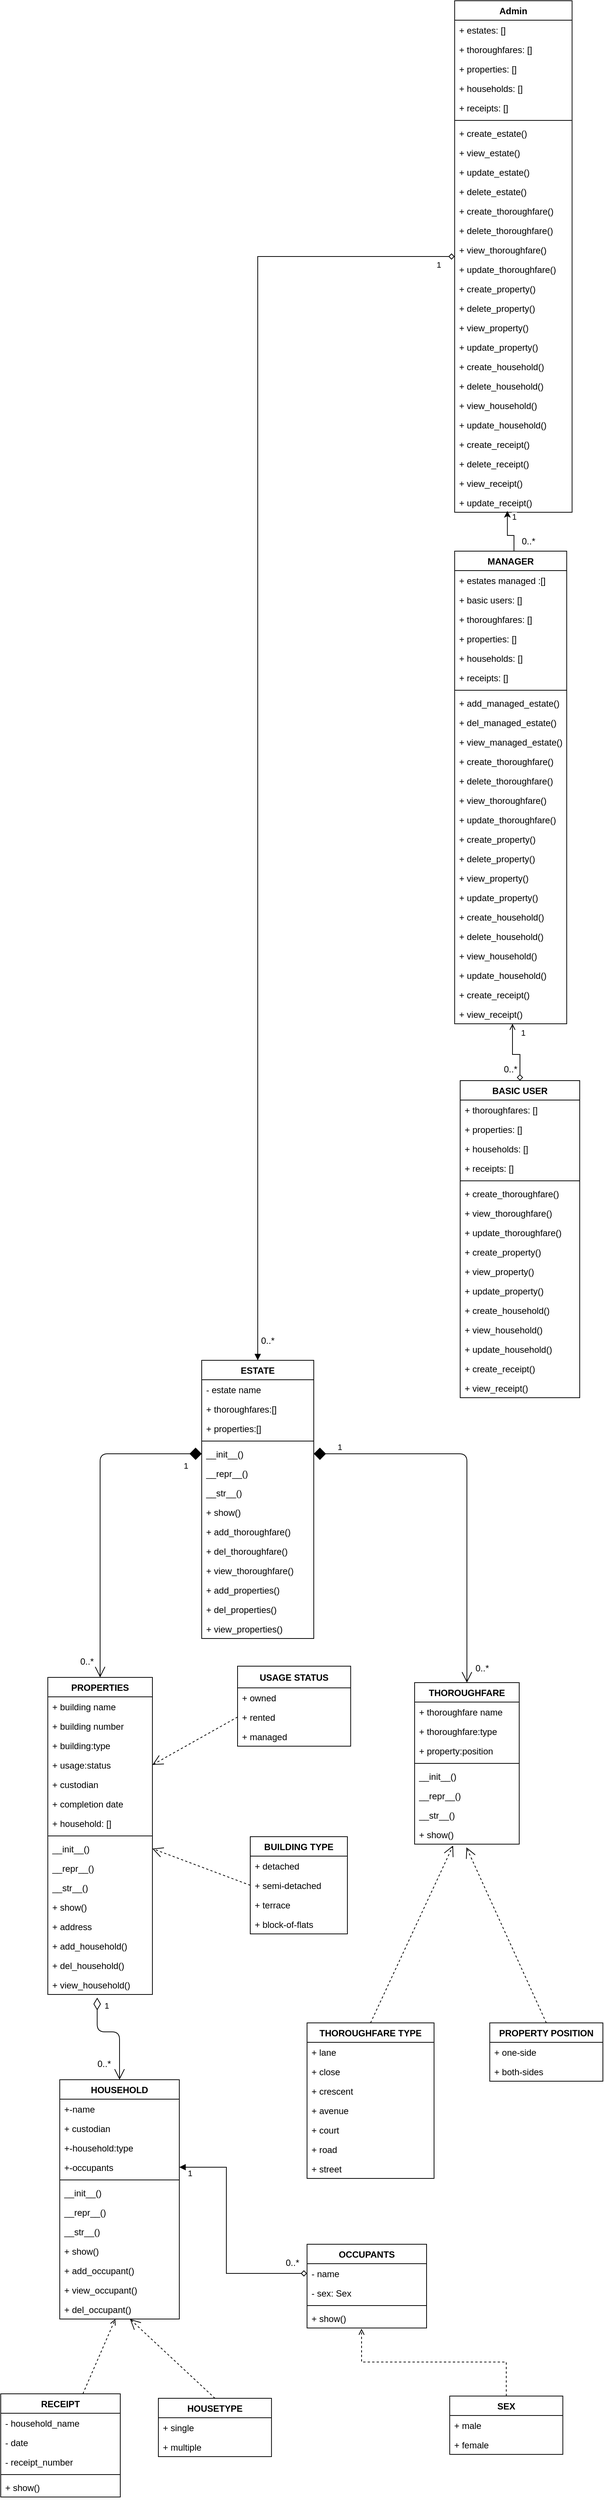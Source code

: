 <mxfile version="13.9.9" type="device"><diagram id="C5RBs43oDa-KdzZeNtuy" name="Page-1"><mxGraphModel dx="1913" dy="2964" grid="0" gridSize="10" guides="1" tooltips="1" connect="1" arrows="1" fold="1" page="1" pageScale="1" pageWidth="827" pageHeight="1169" math="0" shadow="0"><root><mxCell id="WIyWlLk6GJQsqaUBKTNV-0"/><mxCell id="WIyWlLk6GJQsqaUBKTNV-1" parent="WIyWlLk6GJQsqaUBKTNV-0"/><mxCell id="zTicj6tvXEVM8KOG2B2v-13" value="0..*" style="text;html=1;strokeColor=none;fillColor=none;align=center;verticalAlign=middle;whiteSpace=wrap;rounded=0;" parent="WIyWlLk6GJQsqaUBKTNV-1" vertex="1"><mxGeometry x="-148.81" y="-860" width="22.81" height="20" as="geometry"/></mxCell><mxCell id="rGZZoE_5Gjs6zgdXV4Fc-11" value="1" style="endArrow=open;html=1;endSize=12;startArrow=diamond;startSize=14;startFill=1;edgeStyle=orthogonalEdgeStyle;align=left;verticalAlign=bottom;exitX=1;exitY=0.5;exitDx=0;exitDy=0;entryX=0.5;entryY=0;entryDx=0;entryDy=0;" parent="WIyWlLk6GJQsqaUBKTNV-1" source="RSbhpodzcr6GZjA7peZw-92" target="RSbhpodzcr6GZjA7peZw-31" edge="1"><mxGeometry x="-0.883" relative="1" as="geometry"><mxPoint x="305.278" y="363.415" as="sourcePoint"/><mxPoint x="308.43" y="551" as="targetPoint"/><Array as="points"><mxPoint x="-196" y="-336"/></Array><mxPoint as="offset"/></mxGeometry></mxCell><mxCell id="rGZZoE_5Gjs6zgdXV4Fc-24" value="1" style="endArrow=open;html=1;endSize=12;startArrow=diamond;startSize=14;startFill=1;edgeStyle=orthogonalEdgeStyle;align=left;verticalAlign=bottom;exitX=0;exitY=0.5;exitDx=0;exitDy=0;entryX=0.5;entryY=0;entryDx=0;entryDy=0;" parent="WIyWlLk6GJQsqaUBKTNV-1" source="RSbhpodzcr6GZjA7peZw-92" target="RSbhpodzcr6GZjA7peZw-44" edge="1"><mxGeometry x="-0.879" y="25" relative="1" as="geometry"><mxPoint x="239.572" y="310.481" as="sourcePoint"/><mxPoint x="93" y="470" as="targetPoint"/><Array as="points"><mxPoint x="-687" y="-336"/></Array><mxPoint as="offset"/></mxGeometry></mxCell><mxCell id="rGZZoE_5Gjs6zgdXV4Fc-26" value="0..*" style="text;html=1;strokeColor=none;fillColor=none;align=center;verticalAlign=middle;whiteSpace=wrap;rounded=0;" parent="WIyWlLk6GJQsqaUBKTNV-1" vertex="1"><mxGeometry x="-692" y="470" width="21" height="20" as="geometry"/></mxCell><mxCell id="rGZZoE_5Gjs6zgdXV4Fc-27" value="" style="endArrow=open;dashed=1;endFill=0;endSize=12;html=1;exitX=0.5;exitY=0;exitDx=0;exitDy=0;entryX=0.368;entryY=1.07;entryDx=0;entryDy=0;entryPerimeter=0;" parent="WIyWlLk6GJQsqaUBKTNV-1" source="RSbhpodzcr6GZjA7peZw-67" target="RSbhpodzcr6GZjA7peZw-43" edge="1"><mxGeometry width="160" relative="1" as="geometry"><mxPoint x="207" y="647.5" as="sourcePoint"/><mxPoint x="-224.98" y="303.822" as="targetPoint"/></mxGeometry></mxCell><mxCell id="RSbhpodzcr6GZjA7peZw-5" value="" style="endArrow=open;dashed=1;endFill=0;endSize=12;html=1;exitX=0.5;exitY=0;exitDx=0;exitDy=0;entryX=0.495;entryY=1.161;entryDx=0;entryDy=0;entryPerimeter=0;" parent="WIyWlLk6GJQsqaUBKTNV-1" source="RSbhpodzcr6GZjA7peZw-63" target="RSbhpodzcr6GZjA7peZw-43" edge="1"><mxGeometry width="160" relative="1" as="geometry"><mxPoint x="209.064" y="820.98" as="sourcePoint"/><mxPoint x="-182.7" y="303.822" as="targetPoint"/><Array as="points"/></mxGeometry></mxCell><mxCell id="RSbhpodzcr6GZjA7peZw-18" value="BUILDING TYPE" style="swimlane;fontStyle=1;childLayout=stackLayout;horizontal=1;startSize=26;fillColor=none;horizontalStack=0;resizeParent=1;resizeParentMax=0;resizeLast=0;collapsible=1;marginBottom=0;" parent="WIyWlLk6GJQsqaUBKTNV-1" vertex="1"><mxGeometry x="-486.0" y="176" width="130" height="130" as="geometry"><mxRectangle x="-150" y="748" width="90" height="26" as="alternateBounds"/></mxGeometry></mxCell><mxCell id="RSbhpodzcr6GZjA7peZw-19" value="+ detached" style="text;strokeColor=none;fillColor=none;align=left;verticalAlign=top;spacingLeft=4;spacingRight=4;overflow=hidden;rotatable=0;points=[[0,0.5],[1,0.5]];portConstraint=eastwest;" parent="RSbhpodzcr6GZjA7peZw-18" vertex="1"><mxGeometry y="26" width="130" height="26" as="geometry"/></mxCell><mxCell id="RSbhpodzcr6GZjA7peZw-20" value="+ semi-detached" style="text;strokeColor=none;fillColor=none;align=left;verticalAlign=top;spacingLeft=4;spacingRight=4;overflow=hidden;rotatable=0;points=[[0,0.5],[1,0.5]];portConstraint=eastwest;" parent="RSbhpodzcr6GZjA7peZw-18" vertex="1"><mxGeometry y="52" width="130" height="26" as="geometry"/></mxCell><mxCell id="RSbhpodzcr6GZjA7peZw-21" value="+ terrace" style="text;strokeColor=none;fillColor=none;align=left;verticalAlign=top;spacingLeft=4;spacingRight=4;overflow=hidden;rotatable=0;points=[[0,0.5],[1,0.5]];portConstraint=eastwest;" parent="RSbhpodzcr6GZjA7peZw-18" vertex="1"><mxGeometry y="78" width="130" height="26" as="geometry"/></mxCell><mxCell id="RSbhpodzcr6GZjA7peZw-22" value="+ block-of-flats" style="text;strokeColor=none;fillColor=none;align=left;verticalAlign=top;spacingLeft=4;spacingRight=4;overflow=hidden;rotatable=0;points=[[0,0.5],[1,0.5]];portConstraint=eastwest;" parent="RSbhpodzcr6GZjA7peZw-18" vertex="1"><mxGeometry y="104" width="130" height="26" as="geometry"/></mxCell><mxCell id="RSbhpodzcr6GZjA7peZw-23" value="" style="endArrow=open;dashed=1;endFill=0;endSize=12;html=1;entryX=1;entryY=0.5;entryDx=0;entryDy=0;exitX=0;exitY=0.5;exitDx=0;exitDy=0;" parent="WIyWlLk6GJQsqaUBKTNV-1" source="RSbhpodzcr6GZjA7peZw-20" target="RSbhpodzcr6GZjA7peZw-87" edge="1"><mxGeometry width="160" relative="1" as="geometry"><mxPoint x="120.004" y="805.48" as="sourcePoint"/><mxPoint x="102.36" y="690" as="targetPoint"/><Array as="points"/></mxGeometry></mxCell><mxCell id="RSbhpodzcr6GZjA7peZw-24" value="USAGE STATUS" style="swimlane;fontStyle=1;childLayout=stackLayout;horizontal=1;startSize=29;fillColor=none;horizontalStack=0;resizeParent=1;resizeParentMax=0;resizeLast=0;collapsible=1;marginBottom=0;" parent="WIyWlLk6GJQsqaUBKTNV-1" vertex="1"><mxGeometry x="-503" y="-52" width="151.4" height="107" as="geometry"><mxRectangle x="26" y="740" width="90" height="26" as="alternateBounds"/></mxGeometry></mxCell><mxCell id="RSbhpodzcr6GZjA7peZw-25" value="+ owned" style="text;strokeColor=none;fillColor=none;align=left;verticalAlign=top;spacingLeft=4;spacingRight=4;overflow=hidden;rotatable=0;points=[[0,0.5],[1,0.5]];portConstraint=eastwest;" parent="RSbhpodzcr6GZjA7peZw-24" vertex="1"><mxGeometry y="29" width="151.4" height="26" as="geometry"/></mxCell><mxCell id="RSbhpodzcr6GZjA7peZw-26" value="+ rented" style="text;strokeColor=none;fillColor=none;align=left;verticalAlign=top;spacingLeft=4;spacingRight=4;overflow=hidden;rotatable=0;points=[[0,0.5],[1,0.5]];portConstraint=eastwest;" parent="RSbhpodzcr6GZjA7peZw-24" vertex="1"><mxGeometry y="55" width="151.4" height="26" as="geometry"/></mxCell><mxCell id="RSbhpodzcr6GZjA7peZw-27" value="+ managed" style="text;strokeColor=none;fillColor=none;align=left;verticalAlign=top;spacingLeft=4;spacingRight=4;overflow=hidden;rotatable=0;points=[[0,0.5],[1,0.5]];portConstraint=eastwest;" parent="RSbhpodzcr6GZjA7peZw-24" vertex="1"><mxGeometry y="81" width="151.4" height="26" as="geometry"/></mxCell><mxCell id="RSbhpodzcr6GZjA7peZw-30" value="" style="endArrow=open;dashed=1;endFill=0;endSize=12;html=1;entryX=1;entryY=0.5;entryDx=0;entryDy=0;exitX=0;exitY=0.5;exitDx=0;exitDy=0;" parent="WIyWlLk6GJQsqaUBKTNV-1" source="RSbhpodzcr6GZjA7peZw-26" target="RSbhpodzcr6GZjA7peZw-47" edge="1"><mxGeometry width="160" relative="1" as="geometry"><mxPoint x="99" y="870" as="sourcePoint"/><mxPoint x="137.36" y="690" as="targetPoint"/><Array as="points"/></mxGeometry></mxCell><mxCell id="RSbhpodzcr6GZjA7peZw-31" value="THOROUGHFARE" style="swimlane;fontStyle=1;align=center;verticalAlign=top;childLayout=stackLayout;horizontal=1;startSize=26;horizontalStack=0;resizeParent=1;resizeParentMax=0;resizeLast=0;collapsible=1;marginBottom=0;" parent="WIyWlLk6GJQsqaUBKTNV-1" vertex="1"><mxGeometry x="-266" y="-30" width="140" height="216" as="geometry"><mxRectangle x="242.81" y="430" width="130" height="26" as="alternateBounds"/></mxGeometry></mxCell><mxCell id="RSbhpodzcr6GZjA7peZw-32" value="+ thoroughfare name" style="text;strokeColor=none;fillColor=none;align=left;verticalAlign=top;spacingLeft=4;spacingRight=4;overflow=hidden;rotatable=0;points=[[0,0.5],[1,0.5]];portConstraint=eastwest;" parent="RSbhpodzcr6GZjA7peZw-31" vertex="1"><mxGeometry y="26" width="140" height="26" as="geometry"/></mxCell><mxCell id="RSbhpodzcr6GZjA7peZw-34" value="+ thoroughfare:type" style="text;strokeColor=none;fillColor=none;align=left;verticalAlign=top;spacingLeft=4;spacingRight=4;overflow=hidden;rotatable=0;points=[[0,0.5],[1,0.5]];portConstraint=eastwest;" parent="RSbhpodzcr6GZjA7peZw-31" vertex="1"><mxGeometry y="52" width="140" height="26" as="geometry"/></mxCell><mxCell id="RSbhpodzcr6GZjA7peZw-38" value="+ property:position" style="text;strokeColor=none;fillColor=none;align=left;verticalAlign=top;spacingLeft=4;spacingRight=4;overflow=hidden;rotatable=0;points=[[0,0.5],[1,0.5]];portConstraint=eastwest;" parent="RSbhpodzcr6GZjA7peZw-31" vertex="1"><mxGeometry y="78" width="140" height="26" as="geometry"/></mxCell><mxCell id="RSbhpodzcr6GZjA7peZw-33" value="" style="line;strokeWidth=1;fillColor=none;align=left;verticalAlign=middle;spacingTop=-1;spacingLeft=3;spacingRight=3;rotatable=0;labelPosition=right;points=[];portConstraint=eastwest;" parent="RSbhpodzcr6GZjA7peZw-31" vertex="1"><mxGeometry y="104" width="140" height="8" as="geometry"/></mxCell><mxCell id="RSbhpodzcr6GZjA7peZw-39" value="__init__()" style="text;strokeColor=none;fillColor=none;align=left;verticalAlign=top;spacingLeft=4;spacingRight=4;overflow=hidden;rotatable=0;points=[[0,0.5],[1,0.5]];portConstraint=eastwest;" parent="RSbhpodzcr6GZjA7peZw-31" vertex="1"><mxGeometry y="112" width="140" height="26" as="geometry"/></mxCell><mxCell id="RSbhpodzcr6GZjA7peZw-40" value="__repr__()" style="text;strokeColor=none;fillColor=none;align=left;verticalAlign=top;spacingLeft=4;spacingRight=4;overflow=hidden;rotatable=0;points=[[0,0.5],[1,0.5]];portConstraint=eastwest;" parent="RSbhpodzcr6GZjA7peZw-31" vertex="1"><mxGeometry y="138" width="140" height="26" as="geometry"/></mxCell><mxCell id="RSbhpodzcr6GZjA7peZw-41" value="__str__()" style="text;strokeColor=none;fillColor=none;align=left;verticalAlign=top;spacingLeft=4;spacingRight=4;overflow=hidden;rotatable=0;points=[[0,0.5],[1,0.5]];portConstraint=eastwest;" parent="RSbhpodzcr6GZjA7peZw-31" vertex="1"><mxGeometry y="164" width="140" height="26" as="geometry"/></mxCell><mxCell id="RSbhpodzcr6GZjA7peZw-43" value="+ show()" style="text;strokeColor=none;fillColor=none;align=left;verticalAlign=top;spacingLeft=4;spacingRight=4;overflow=hidden;rotatable=0;points=[[0,0.5],[1,0.5]];portConstraint=eastwest;" parent="RSbhpodzcr6GZjA7peZw-31" vertex="1"><mxGeometry y="190" width="140" height="26" as="geometry"/></mxCell><mxCell id="RSbhpodzcr6GZjA7peZw-44" value="PROPERTIES" style="swimlane;fontStyle=1;align=center;verticalAlign=top;childLayout=stackLayout;horizontal=1;startSize=26;horizontalStack=0;resizeParent=1;resizeParentMax=0;resizeLast=0;collapsible=1;marginBottom=0;" parent="WIyWlLk6GJQsqaUBKTNV-1" vertex="1"><mxGeometry x="-757" y="-37" width="140" height="424" as="geometry"><mxRectangle x="46" y="389" width="130" height="26" as="alternateBounds"/></mxGeometry></mxCell><mxCell id="RSbhpodzcr6GZjA7peZw-45" value="+ building name" style="text;strokeColor=none;fillColor=none;align=left;verticalAlign=top;spacingLeft=4;spacingRight=4;overflow=hidden;rotatable=0;points=[[0,0.5],[1,0.5]];portConstraint=eastwest;" parent="RSbhpodzcr6GZjA7peZw-44" vertex="1"><mxGeometry y="26" width="140" height="26" as="geometry"/></mxCell><mxCell id="WX4yS4wEmSHpLOXJz4HM-1" value="+ building number" style="text;strokeColor=none;fillColor=none;align=left;verticalAlign=top;spacingLeft=4;spacingRight=4;overflow=hidden;rotatable=0;points=[[0,0.5],[1,0.5]];portConstraint=eastwest;" parent="RSbhpodzcr6GZjA7peZw-44" vertex="1"><mxGeometry y="52" width="140" height="26" as="geometry"/></mxCell><mxCell id="RSbhpodzcr6GZjA7peZw-46" value="+ building:type" style="text;strokeColor=none;fillColor=none;align=left;verticalAlign=top;spacingLeft=4;spacingRight=4;overflow=hidden;rotatable=0;points=[[0,0.5],[1,0.5]];portConstraint=eastwest;" parent="RSbhpodzcr6GZjA7peZw-44" vertex="1"><mxGeometry y="78" width="140" height="26" as="geometry"/></mxCell><mxCell id="RSbhpodzcr6GZjA7peZw-47" value="+ usage:status" style="text;strokeColor=none;fillColor=none;align=left;verticalAlign=top;spacingLeft=4;spacingRight=4;overflow=hidden;rotatable=0;points=[[0,0.5],[1,0.5]];portConstraint=eastwest;" parent="RSbhpodzcr6GZjA7peZw-44" vertex="1"><mxGeometry y="104" width="140" height="26" as="geometry"/></mxCell><mxCell id="RSbhpodzcr6GZjA7peZw-54" value="+ custodian" style="text;strokeColor=none;fillColor=none;align=left;verticalAlign=top;spacingLeft=4;spacingRight=4;overflow=hidden;rotatable=0;points=[[0,0.5],[1,0.5]];portConstraint=eastwest;" parent="RSbhpodzcr6GZjA7peZw-44" vertex="1"><mxGeometry y="130" width="140" height="26" as="geometry"/></mxCell><mxCell id="Eu35PjClG9OqDXN-1ttW-0" value="+ completion date" style="text;strokeColor=none;fillColor=none;align=left;verticalAlign=top;spacingLeft=4;spacingRight=4;overflow=hidden;rotatable=0;points=[[0,0.5],[1,0.5]];portConstraint=eastwest;" parent="RSbhpodzcr6GZjA7peZw-44" vertex="1"><mxGeometry y="156" width="140" height="26" as="geometry"/></mxCell><mxCell id="RSbhpodzcr6GZjA7peZw-141" value="+ household: []" style="text;strokeColor=none;fillColor=none;align=left;verticalAlign=top;spacingLeft=4;spacingRight=4;overflow=hidden;rotatable=0;points=[[0,0.5],[1,0.5]];portConstraint=eastwest;" parent="RSbhpodzcr6GZjA7peZw-44" vertex="1"><mxGeometry y="182" width="140" height="26" as="geometry"/></mxCell><mxCell id="RSbhpodzcr6GZjA7peZw-48" value="" style="line;strokeWidth=1;fillColor=none;align=left;verticalAlign=middle;spacingTop=-1;spacingLeft=3;spacingRight=3;rotatable=0;labelPosition=right;points=[];portConstraint=eastwest;" parent="RSbhpodzcr6GZjA7peZw-44" vertex="1"><mxGeometry y="208" width="140" height="8" as="geometry"/></mxCell><mxCell id="RSbhpodzcr6GZjA7peZw-87" value="__init__()" style="text;strokeColor=none;fillColor=none;align=left;verticalAlign=top;spacingLeft=4;spacingRight=4;overflow=hidden;rotatable=0;points=[[0,0.5],[1,0.5]];portConstraint=eastwest;" parent="RSbhpodzcr6GZjA7peZw-44" vertex="1"><mxGeometry y="216" width="140" height="26" as="geometry"/></mxCell><mxCell id="RSbhpodzcr6GZjA7peZw-50" value="__repr__()" style="text;strokeColor=none;fillColor=none;align=left;verticalAlign=top;spacingLeft=4;spacingRight=4;overflow=hidden;rotatable=0;points=[[0,0.5],[1,0.5]];portConstraint=eastwest;" parent="RSbhpodzcr6GZjA7peZw-44" vertex="1"><mxGeometry y="242" width="140" height="26" as="geometry"/></mxCell><mxCell id="RSbhpodzcr6GZjA7peZw-51" value="__str__()" style="text;strokeColor=none;fillColor=none;align=left;verticalAlign=top;spacingLeft=4;spacingRight=4;overflow=hidden;rotatable=0;points=[[0,0.5],[1,0.5]];portConstraint=eastwest;" parent="RSbhpodzcr6GZjA7peZw-44" vertex="1"><mxGeometry y="268" width="140" height="26" as="geometry"/></mxCell><mxCell id="RSbhpodzcr6GZjA7peZw-52" value="+ show()" style="text;strokeColor=none;fillColor=none;align=left;verticalAlign=top;spacingLeft=4;spacingRight=4;overflow=hidden;rotatable=0;points=[[0,0.5],[1,0.5]];portConstraint=eastwest;" parent="RSbhpodzcr6GZjA7peZw-44" vertex="1"><mxGeometry y="294" width="140" height="26" as="geometry"/></mxCell><mxCell id="RSbhpodzcr6GZjA7peZw-55" value="+ address" style="text;strokeColor=none;fillColor=none;align=left;verticalAlign=top;spacingLeft=4;spacingRight=4;overflow=hidden;rotatable=0;points=[[0,0.5],[1,0.5]];portConstraint=eastwest;" parent="RSbhpodzcr6GZjA7peZw-44" vertex="1"><mxGeometry y="320" width="140" height="26" as="geometry"/></mxCell><mxCell id="RSbhpodzcr6GZjA7peZw-140" value="+ add_household()" style="text;strokeColor=none;fillColor=none;align=left;verticalAlign=top;spacingLeft=4;spacingRight=4;overflow=hidden;rotatable=0;points=[[0,0.5],[1,0.5]];portConstraint=eastwest;" parent="RSbhpodzcr6GZjA7peZw-44" vertex="1"><mxGeometry y="346" width="140" height="26" as="geometry"/></mxCell><mxCell id="TS-65K85GUsmH8hi6Dl1-8" value="+ del_household()" style="text;strokeColor=none;fillColor=none;align=left;verticalAlign=top;spacingLeft=4;spacingRight=4;overflow=hidden;rotatable=0;points=[[0,0.5],[1,0.5]];portConstraint=eastwest;" parent="RSbhpodzcr6GZjA7peZw-44" vertex="1"><mxGeometry y="372" width="140" height="26" as="geometry"/></mxCell><mxCell id="TS-65K85GUsmH8hi6Dl1-9" value="+ view_household()" style="text;strokeColor=none;fillColor=none;align=left;verticalAlign=top;spacingLeft=4;spacingRight=4;overflow=hidden;rotatable=0;points=[[0,0.5],[1,0.5]];portConstraint=eastwest;" parent="RSbhpodzcr6GZjA7peZw-44" vertex="1"><mxGeometry y="398" width="140" height="26" as="geometry"/></mxCell><mxCell id="RSbhpodzcr6GZjA7peZw-63" value="PROPERTY POSITION" style="swimlane;fontStyle=1;childLayout=stackLayout;horizontal=1;startSize=26;fillColor=none;horizontalStack=0;resizeParent=1;resizeParentMax=0;resizeLast=0;collapsible=1;marginBottom=0;" parent="WIyWlLk6GJQsqaUBKTNV-1" vertex="1"><mxGeometry x="-165.4" y="425" width="151.4" height="78" as="geometry"><mxRectangle x="26" y="740" width="90" height="26" as="alternateBounds"/></mxGeometry></mxCell><mxCell id="RSbhpodzcr6GZjA7peZw-64" value="+ one-side" style="text;strokeColor=none;fillColor=none;align=left;verticalAlign=top;spacingLeft=4;spacingRight=4;overflow=hidden;rotatable=0;points=[[0,0.5],[1,0.5]];portConstraint=eastwest;" parent="RSbhpodzcr6GZjA7peZw-63" vertex="1"><mxGeometry y="26" width="151.4" height="26" as="geometry"/></mxCell><mxCell id="RSbhpodzcr6GZjA7peZw-65" value="+ both-sides" style="text;strokeColor=none;fillColor=none;align=left;verticalAlign=top;spacingLeft=4;spacingRight=4;overflow=hidden;rotatable=0;points=[[0,0.5],[1,0.5]];portConstraint=eastwest;" parent="RSbhpodzcr6GZjA7peZw-63" vertex="1"><mxGeometry y="52" width="151.4" height="26" as="geometry"/></mxCell><mxCell id="RSbhpodzcr6GZjA7peZw-67" value="THOROUGHFARE TYPE" style="swimlane;fontStyle=1;childLayout=stackLayout;horizontal=1;startSize=26;fillColor=none;horizontalStack=0;resizeParent=1;resizeParentMax=0;resizeLast=0;collapsible=1;marginBottom=0;" parent="WIyWlLk6GJQsqaUBKTNV-1" vertex="1"><mxGeometry x="-410" y="425" width="170" height="208" as="geometry"><mxRectangle x="26" y="740" width="90" height="26" as="alternateBounds"/></mxGeometry></mxCell><mxCell id="RSbhpodzcr6GZjA7peZw-68" value="+ lane" style="text;strokeColor=none;fillColor=none;align=left;verticalAlign=top;spacingLeft=4;spacingRight=4;overflow=hidden;rotatable=0;points=[[0,0.5],[1,0.5]];portConstraint=eastwest;" parent="RSbhpodzcr6GZjA7peZw-67" vertex="1"><mxGeometry y="26" width="170" height="26" as="geometry"/></mxCell><mxCell id="RSbhpodzcr6GZjA7peZw-69" value="+ close" style="text;strokeColor=none;fillColor=none;align=left;verticalAlign=top;spacingLeft=4;spacingRight=4;overflow=hidden;rotatable=0;points=[[0,0.5],[1,0.5]];portConstraint=eastwest;" parent="RSbhpodzcr6GZjA7peZw-67" vertex="1"><mxGeometry y="52" width="170" height="26" as="geometry"/></mxCell><mxCell id="RSbhpodzcr6GZjA7peZw-70" value="+ crescent" style="text;strokeColor=none;fillColor=none;align=left;verticalAlign=top;spacingLeft=4;spacingRight=4;overflow=hidden;rotatable=0;points=[[0,0.5],[1,0.5]];portConstraint=eastwest;" parent="RSbhpodzcr6GZjA7peZw-67" vertex="1"><mxGeometry y="78" width="170" height="26" as="geometry"/></mxCell><mxCell id="RSbhpodzcr6GZjA7peZw-71" value="+ avenue" style="text;strokeColor=none;fillColor=none;align=left;verticalAlign=top;spacingLeft=4;spacingRight=4;overflow=hidden;rotatable=0;points=[[0,0.5],[1,0.5]];portConstraint=eastwest;" parent="RSbhpodzcr6GZjA7peZw-67" vertex="1"><mxGeometry y="104" width="170" height="26" as="geometry"/></mxCell><mxCell id="RSbhpodzcr6GZjA7peZw-72" value="+ court" style="text;strokeColor=none;fillColor=none;align=left;verticalAlign=top;spacingLeft=4;spacingRight=4;overflow=hidden;rotatable=0;points=[[0,0.5],[1,0.5]];portConstraint=eastwest;" parent="RSbhpodzcr6GZjA7peZw-67" vertex="1"><mxGeometry y="130" width="170" height="26" as="geometry"/></mxCell><mxCell id="RSbhpodzcr6GZjA7peZw-73" value="+ road" style="text;strokeColor=none;fillColor=none;align=left;verticalAlign=top;spacingLeft=4;spacingRight=4;overflow=hidden;rotatable=0;points=[[0,0.5],[1,0.5]];portConstraint=eastwest;" parent="RSbhpodzcr6GZjA7peZw-67" vertex="1"><mxGeometry y="156" width="170" height="26" as="geometry"/></mxCell><mxCell id="RSbhpodzcr6GZjA7peZw-74" value="+ street" style="text;strokeColor=none;fillColor=none;align=left;verticalAlign=top;spacingLeft=4;spacingRight=4;overflow=hidden;rotatable=0;points=[[0,0.5],[1,0.5]];portConstraint=eastwest;" parent="RSbhpodzcr6GZjA7peZw-67" vertex="1"><mxGeometry y="182" width="170" height="26" as="geometry"/></mxCell><mxCell id="TS-65K85GUsmH8hi6Dl1-4" value="1" style="edgeStyle=none;rounded=0;orthogonalLoop=1;jettySize=auto;html=1;entryX=0.5;entryY=0;entryDx=0;entryDy=0;endArrow=block;endFill=1;startArrow=diamond;startFill=0;" parent="WIyWlLk6GJQsqaUBKTNV-1" source="RSbhpodzcr6GZjA7peZw-76" target="RSbhpodzcr6GZjA7peZw-89" edge="1"><mxGeometry x="-0.975" y="11" relative="1" as="geometry"><Array as="points"><mxPoint x="-476" y="-1937"/></Array><mxPoint as="offset"/></mxGeometry></mxCell><mxCell id="RSbhpodzcr6GZjA7peZw-76" value="Admin" style="swimlane;fontStyle=1;align=center;verticalAlign=top;childLayout=stackLayout;horizontal=1;startSize=26;horizontalStack=0;resizeParent=1;resizeParentMax=0;resizeLast=0;collapsible=1;marginBottom=0;fontColor=#000000;" parent="WIyWlLk6GJQsqaUBKTNV-1" vertex="1"><mxGeometry x="-212.41" y="-2279" width="157.19" height="684" as="geometry"/></mxCell><mxCell id="RSbhpodzcr6GZjA7peZw-77" value="+ estates: []" style="text;strokeColor=none;fillColor=none;align=left;verticalAlign=top;spacingLeft=4;spacingRight=4;overflow=hidden;rotatable=0;points=[[0,0.5],[1,0.5]];portConstraint=eastwest;" parent="RSbhpodzcr6GZjA7peZw-76" vertex="1"><mxGeometry y="26" width="157.19" height="26" as="geometry"/></mxCell><mxCell id="RSbhpodzcr6GZjA7peZw-157" value="+ thoroughfares: []" style="text;strokeColor=none;fillColor=none;align=left;verticalAlign=top;spacingLeft=4;spacingRight=4;overflow=hidden;rotatable=0;points=[[0,0.5],[1,0.5]];portConstraint=eastwest;" parent="RSbhpodzcr6GZjA7peZw-76" vertex="1"><mxGeometry y="52" width="157.19" height="26" as="geometry"/></mxCell><mxCell id="RSbhpodzcr6GZjA7peZw-167" value="+ properties: []" style="text;strokeColor=none;fillColor=none;align=left;verticalAlign=top;spacingLeft=4;spacingRight=4;overflow=hidden;rotatable=0;points=[[0,0.5],[1,0.5]];portConstraint=eastwest;" parent="RSbhpodzcr6GZjA7peZw-76" vertex="1"><mxGeometry y="78" width="157.19" height="26" as="geometry"/></mxCell><mxCell id="RSbhpodzcr6GZjA7peZw-183" value="+ households: []" style="text;strokeColor=none;fillColor=none;align=left;verticalAlign=top;spacingLeft=4;spacingRight=4;overflow=hidden;rotatable=0;points=[[0,0.5],[1,0.5]];portConstraint=eastwest;" parent="RSbhpodzcr6GZjA7peZw-76" vertex="1"><mxGeometry y="104" width="157.19" height="26" as="geometry"/></mxCell><mxCell id="RSbhpodzcr6GZjA7peZw-188" value="+ receipts: []" style="text;strokeColor=none;fillColor=none;align=left;verticalAlign=top;spacingLeft=4;spacingRight=4;overflow=hidden;rotatable=0;points=[[0,0.5],[1,0.5]];portConstraint=eastwest;" parent="RSbhpodzcr6GZjA7peZw-76" vertex="1"><mxGeometry y="130" width="157.19" height="26" as="geometry"/></mxCell><mxCell id="RSbhpodzcr6GZjA7peZw-78" value="" style="line;strokeWidth=1;fillColor=none;align=left;verticalAlign=middle;spacingTop=-1;spacingLeft=3;spacingRight=3;rotatable=0;labelPosition=right;points=[];portConstraint=eastwest;" parent="RSbhpodzcr6GZjA7peZw-76" vertex="1"><mxGeometry y="156" width="157.19" height="8" as="geometry"/></mxCell><mxCell id="RSbhpodzcr6GZjA7peZw-82" value="+ create_estate()" style="text;strokeColor=none;fillColor=none;align=left;verticalAlign=top;spacingLeft=4;spacingRight=4;overflow=hidden;rotatable=0;points=[[0,0.5],[1,0.5]];portConstraint=eastwest;" parent="RSbhpodzcr6GZjA7peZw-76" vertex="1"><mxGeometry y="164" width="157.19" height="26" as="geometry"/></mxCell><mxCell id="RSbhpodzcr6GZjA7peZw-83" value="+ view_estate()" style="text;strokeColor=none;fillColor=none;align=left;verticalAlign=top;spacingLeft=4;spacingRight=4;overflow=hidden;rotatable=0;points=[[0,0.5],[1,0.5]];portConstraint=eastwest;" parent="RSbhpodzcr6GZjA7peZw-76" vertex="1"><mxGeometry y="190" width="157.19" height="26" as="geometry"/></mxCell><mxCell id="RSbhpodzcr6GZjA7peZw-84" value="+ update_estate()" style="text;strokeColor=none;fillColor=none;align=left;verticalAlign=top;spacingLeft=4;spacingRight=4;overflow=hidden;rotatable=0;points=[[0,0.5],[1,0.5]];portConstraint=eastwest;" parent="RSbhpodzcr6GZjA7peZw-76" vertex="1"><mxGeometry y="216" width="157.19" height="26" as="geometry"/></mxCell><mxCell id="RSbhpodzcr6GZjA7peZw-85" value="+ delete_estate()" style="text;strokeColor=none;fillColor=none;align=left;verticalAlign=top;spacingLeft=4;spacingRight=4;overflow=hidden;rotatable=0;points=[[0,0.5],[1,0.5]];portConstraint=eastwest;" parent="RSbhpodzcr6GZjA7peZw-76" vertex="1"><mxGeometry y="242" width="157.19" height="26" as="geometry"/></mxCell><mxCell id="RSbhpodzcr6GZjA7peZw-163" value="+ create_thoroughfare()" style="text;strokeColor=none;fillColor=none;align=left;verticalAlign=top;spacingLeft=4;spacingRight=4;overflow=hidden;rotatable=0;points=[[0,0.5],[1,0.5]];portConstraint=eastwest;" parent="RSbhpodzcr6GZjA7peZw-76" vertex="1"><mxGeometry y="268" width="157.19" height="26" as="geometry"/></mxCell><mxCell id="RSbhpodzcr6GZjA7peZw-166" value="+ delete_thoroughfare()" style="text;strokeColor=none;fillColor=none;align=left;verticalAlign=top;spacingLeft=4;spacingRight=4;overflow=hidden;rotatable=0;points=[[0,0.5],[1,0.5]];portConstraint=eastwest;" parent="RSbhpodzcr6GZjA7peZw-76" vertex="1"><mxGeometry y="294" width="157.19" height="26" as="geometry"/></mxCell><mxCell id="RSbhpodzcr6GZjA7peZw-164" value="+ view_thoroughfare()" style="text;strokeColor=none;fillColor=none;align=left;verticalAlign=top;spacingLeft=4;spacingRight=4;overflow=hidden;rotatable=0;points=[[0,0.5],[1,0.5]];portConstraint=eastwest;" parent="RSbhpodzcr6GZjA7peZw-76" vertex="1"><mxGeometry y="320" width="157.19" height="26" as="geometry"/></mxCell><mxCell id="RSbhpodzcr6GZjA7peZw-165" value="+ update_thoroughfare()" style="text;strokeColor=none;fillColor=none;align=left;verticalAlign=top;spacingLeft=4;spacingRight=4;overflow=hidden;rotatable=0;points=[[0,0.5],[1,0.5]];portConstraint=eastwest;" parent="RSbhpodzcr6GZjA7peZw-76" vertex="1"><mxGeometry y="346" width="157.19" height="26" as="geometry"/></mxCell><mxCell id="RSbhpodzcr6GZjA7peZw-152" value="+ create_property()" style="text;strokeColor=none;fillColor=none;align=left;verticalAlign=top;spacingLeft=4;spacingRight=4;overflow=hidden;rotatable=0;points=[[0,0.5],[1,0.5]];portConstraint=eastwest;" parent="RSbhpodzcr6GZjA7peZw-76" vertex="1"><mxGeometry y="372" width="157.19" height="26" as="geometry"/></mxCell><mxCell id="RSbhpodzcr6GZjA7peZw-156" value="+ delete_property()" style="text;strokeColor=none;fillColor=none;align=left;verticalAlign=top;spacingLeft=4;spacingRight=4;overflow=hidden;rotatable=0;points=[[0,0.5],[1,0.5]];portConstraint=eastwest;" parent="RSbhpodzcr6GZjA7peZw-76" vertex="1"><mxGeometry y="398" width="157.19" height="26" as="geometry"/></mxCell><mxCell id="RSbhpodzcr6GZjA7peZw-154" value="+ view_property()" style="text;strokeColor=none;fillColor=none;align=left;verticalAlign=top;spacingLeft=4;spacingRight=4;overflow=hidden;rotatable=0;points=[[0,0.5],[1,0.5]];portConstraint=eastwest;" parent="RSbhpodzcr6GZjA7peZw-76" vertex="1"><mxGeometry y="424" width="157.19" height="26" as="geometry"/></mxCell><mxCell id="RSbhpodzcr6GZjA7peZw-155" value="+ update_property()" style="text;strokeColor=none;fillColor=none;align=left;verticalAlign=top;spacingLeft=4;spacingRight=4;overflow=hidden;rotatable=0;points=[[0,0.5],[1,0.5]];portConstraint=eastwest;" parent="RSbhpodzcr6GZjA7peZw-76" vertex="1"><mxGeometry y="450" width="157.19" height="26" as="geometry"/></mxCell><mxCell id="RSbhpodzcr6GZjA7peZw-173" value="+ create_household()" style="text;strokeColor=none;fillColor=none;align=left;verticalAlign=top;spacingLeft=4;spacingRight=4;overflow=hidden;rotatable=0;points=[[0,0.5],[1,0.5]];portConstraint=eastwest;" parent="RSbhpodzcr6GZjA7peZw-76" vertex="1"><mxGeometry y="476" width="157.19" height="26" as="geometry"/></mxCell><mxCell id="RSbhpodzcr6GZjA7peZw-176" value="+ delete_household()" style="text;strokeColor=none;fillColor=none;align=left;verticalAlign=top;spacingLeft=4;spacingRight=4;overflow=hidden;rotatable=0;points=[[0,0.5],[1,0.5]];portConstraint=eastwest;" parent="RSbhpodzcr6GZjA7peZw-76" vertex="1"><mxGeometry y="502" width="157.19" height="26" as="geometry"/></mxCell><mxCell id="RSbhpodzcr6GZjA7peZw-174" value="+ view_household()" style="text;strokeColor=none;fillColor=none;align=left;verticalAlign=top;spacingLeft=4;spacingRight=4;overflow=hidden;rotatable=0;points=[[0,0.5],[1,0.5]];portConstraint=eastwest;" parent="RSbhpodzcr6GZjA7peZw-76" vertex="1"><mxGeometry y="528" width="157.19" height="26" as="geometry"/></mxCell><mxCell id="RSbhpodzcr6GZjA7peZw-175" value="+ update_household()" style="text;strokeColor=none;fillColor=none;align=left;verticalAlign=top;spacingLeft=4;spacingRight=4;overflow=hidden;rotatable=0;points=[[0,0.5],[1,0.5]];portConstraint=eastwest;" parent="RSbhpodzcr6GZjA7peZw-76" vertex="1"><mxGeometry y="554" width="157.19" height="26" as="geometry"/></mxCell><mxCell id="RSbhpodzcr6GZjA7peZw-177" value="+ create_receipt()" style="text;strokeColor=none;fillColor=none;align=left;verticalAlign=top;spacingLeft=4;spacingRight=4;overflow=hidden;rotatable=0;points=[[0,0.5],[1,0.5]];portConstraint=eastwest;" parent="RSbhpodzcr6GZjA7peZw-76" vertex="1"><mxGeometry y="580" width="157.19" height="26" as="geometry"/></mxCell><mxCell id="RSbhpodzcr6GZjA7peZw-180" value="+ delete_receipt()" style="text;strokeColor=none;fillColor=none;align=left;verticalAlign=top;spacingLeft=4;spacingRight=4;overflow=hidden;rotatable=0;points=[[0,0.5],[1,0.5]];portConstraint=eastwest;" parent="RSbhpodzcr6GZjA7peZw-76" vertex="1"><mxGeometry y="606" width="157.19" height="26" as="geometry"/></mxCell><mxCell id="RSbhpodzcr6GZjA7peZw-178" value="+ view_receipt()" style="text;strokeColor=none;fillColor=none;align=left;verticalAlign=top;spacingLeft=4;spacingRight=4;overflow=hidden;rotatable=0;points=[[0,0.5],[1,0.5]];portConstraint=eastwest;" parent="RSbhpodzcr6GZjA7peZw-76" vertex="1"><mxGeometry y="632" width="157.19" height="26" as="geometry"/></mxCell><mxCell id="RSbhpodzcr6GZjA7peZw-179" value="+ update_receipt()" style="text;strokeColor=none;fillColor=none;align=left;verticalAlign=top;spacingLeft=4;spacingRight=4;overflow=hidden;rotatable=0;points=[[0,0.5],[1,0.5]];portConstraint=eastwest;" parent="RSbhpodzcr6GZjA7peZw-76" vertex="1"><mxGeometry y="658" width="157.19" height="26" as="geometry"/></mxCell><mxCell id="RSbhpodzcr6GZjA7peZw-89" value="ESTATE" style="swimlane;fontStyle=1;align=center;verticalAlign=top;childLayout=stackLayout;horizontal=1;startSize=26;horizontalStack=0;resizeParent=1;resizeParentMax=0;resizeLast=0;collapsible=1;marginBottom=0;fontColor=#000000;" parent="WIyWlLk6GJQsqaUBKTNV-1" vertex="1"><mxGeometry x="-551" y="-461" width="150" height="372" as="geometry"/></mxCell><mxCell id="RSbhpodzcr6GZjA7peZw-90" value="- estate name" style="text;strokeColor=none;fillColor=none;align=left;verticalAlign=top;spacingLeft=4;spacingRight=4;overflow=hidden;rotatable=0;points=[[0,0.5],[1,0.5]];portConstraint=eastwest;" parent="RSbhpodzcr6GZjA7peZw-89" vertex="1"><mxGeometry y="26" width="150" height="26" as="geometry"/></mxCell><mxCell id="RSbhpodzcr6GZjA7peZw-100" value="+ thoroughfares:[]" style="text;strokeColor=none;fillColor=none;align=left;verticalAlign=top;spacingLeft=4;spacingRight=4;overflow=hidden;rotatable=0;points=[[0,0.5],[1,0.5]];portConstraint=eastwest;" parent="RSbhpodzcr6GZjA7peZw-89" vertex="1"><mxGeometry y="52" width="150" height="26" as="geometry"/></mxCell><mxCell id="RSbhpodzcr6GZjA7peZw-99" value="+ properties:[]" style="text;strokeColor=none;fillColor=none;align=left;verticalAlign=top;spacingLeft=4;spacingRight=4;overflow=hidden;rotatable=0;points=[[0,0.5],[1,0.5]];portConstraint=eastwest;" parent="RSbhpodzcr6GZjA7peZw-89" vertex="1"><mxGeometry y="78" width="150" height="26" as="geometry"/></mxCell><mxCell id="RSbhpodzcr6GZjA7peZw-91" value="" style="line;strokeWidth=1;fillColor=none;align=left;verticalAlign=middle;spacingTop=-1;spacingLeft=3;spacingRight=3;rotatable=0;labelPosition=right;points=[];portConstraint=eastwest;" parent="RSbhpodzcr6GZjA7peZw-89" vertex="1"><mxGeometry y="104" width="150" height="8" as="geometry"/></mxCell><mxCell id="RSbhpodzcr6GZjA7peZw-92" value="__init__()" style="text;strokeColor=none;fillColor=none;align=left;verticalAlign=top;spacingLeft=4;spacingRight=4;overflow=hidden;rotatable=0;points=[[0,0.5],[1,0.5]];portConstraint=eastwest;" parent="RSbhpodzcr6GZjA7peZw-89" vertex="1"><mxGeometry y="112" width="150" height="26" as="geometry"/></mxCell><mxCell id="RSbhpodzcr6GZjA7peZw-93" value="__repr__()" style="text;strokeColor=none;fillColor=none;align=left;verticalAlign=top;spacingLeft=4;spacingRight=4;overflow=hidden;rotatable=0;points=[[0,0.5],[1,0.5]];portConstraint=eastwest;" parent="RSbhpodzcr6GZjA7peZw-89" vertex="1"><mxGeometry y="138" width="150" height="26" as="geometry"/></mxCell><mxCell id="RSbhpodzcr6GZjA7peZw-94" value="__str__()" style="text;strokeColor=none;fillColor=none;align=left;verticalAlign=top;spacingLeft=4;spacingRight=4;overflow=hidden;rotatable=0;points=[[0,0.5],[1,0.5]];portConstraint=eastwest;" parent="RSbhpodzcr6GZjA7peZw-89" vertex="1"><mxGeometry y="164" width="150" height="26" as="geometry"/></mxCell><mxCell id="Eu35PjClG9OqDXN-1ttW-1" value="+ show()" style="text;strokeColor=none;fillColor=none;align=left;verticalAlign=top;spacingLeft=4;spacingRight=4;overflow=hidden;rotatable=0;points=[[0,0.5],[1,0.5]];portConstraint=eastwest;" parent="RSbhpodzcr6GZjA7peZw-89" vertex="1"><mxGeometry y="190" width="150" height="26" as="geometry"/></mxCell><mxCell id="RSbhpodzcr6GZjA7peZw-95" value="+ add_thoroughfare()" style="text;strokeColor=none;fillColor=none;align=left;verticalAlign=top;spacingLeft=4;spacingRight=4;overflow=hidden;rotatable=0;points=[[0,0.5],[1,0.5]];portConstraint=eastwest;" parent="RSbhpodzcr6GZjA7peZw-89" vertex="1"><mxGeometry y="216" width="150" height="26" as="geometry"/></mxCell><mxCell id="TS-65K85GUsmH8hi6Dl1-12" value="+ del_thoroughfare()" style="text;strokeColor=none;fillColor=none;align=left;verticalAlign=top;spacingLeft=4;spacingRight=4;overflow=hidden;rotatable=0;points=[[0,0.5],[1,0.5]];portConstraint=eastwest;" parent="RSbhpodzcr6GZjA7peZw-89" vertex="1"><mxGeometry y="242" width="150" height="26" as="geometry"/></mxCell><mxCell id="TS-65K85GUsmH8hi6Dl1-13" value="+ view_thoroughfare()" style="text;strokeColor=none;fillColor=none;align=left;verticalAlign=top;spacingLeft=4;spacingRight=4;overflow=hidden;rotatable=0;points=[[0,0.5],[1,0.5]];portConstraint=eastwest;" parent="RSbhpodzcr6GZjA7peZw-89" vertex="1"><mxGeometry y="268" width="150" height="26" as="geometry"/></mxCell><mxCell id="RSbhpodzcr6GZjA7peZw-96" value="+ add_properties()" style="text;strokeColor=none;fillColor=none;align=left;verticalAlign=top;spacingLeft=4;spacingRight=4;overflow=hidden;rotatable=0;points=[[0,0.5],[1,0.5]];portConstraint=eastwest;" parent="RSbhpodzcr6GZjA7peZw-89" vertex="1"><mxGeometry y="294" width="150" height="26" as="geometry"/></mxCell><mxCell id="TS-65K85GUsmH8hi6Dl1-11" value="+ del_properties()" style="text;strokeColor=none;fillColor=none;align=left;verticalAlign=top;spacingLeft=4;spacingRight=4;overflow=hidden;rotatable=0;points=[[0,0.5],[1,0.5]];portConstraint=eastwest;" parent="RSbhpodzcr6GZjA7peZw-89" vertex="1"><mxGeometry y="320" width="150" height="26" as="geometry"/></mxCell><mxCell id="TS-65K85GUsmH8hi6Dl1-28" value="+ view_properties()" style="text;strokeColor=none;fillColor=none;align=left;verticalAlign=top;spacingLeft=4;spacingRight=4;overflow=hidden;rotatable=0;points=[[0,0.5],[1,0.5]];portConstraint=eastwest;" parent="RSbhpodzcr6GZjA7peZw-89" vertex="1"><mxGeometry y="346" width="150" height="26" as="geometry"/></mxCell><mxCell id="RSbhpodzcr6GZjA7peZw-237" value="1" style="edgeStyle=orthogonalEdgeStyle;rounded=0;orthogonalLoop=1;jettySize=auto;html=1;startArrow=diamond;startFill=0;endArrow=open;endFill=0;fontColor=#000000;exitX=0.5;exitY=0;exitDx=0;exitDy=0;" parent="WIyWlLk6GJQsqaUBKTNV-1" source="RSbhpodzcr6GZjA7peZw-209" target="RSbhpodzcr6GZjA7peZw-103" edge="1"><mxGeometry x="0.726" y="-14" relative="1" as="geometry"><mxPoint as="offset"/><Array as="points"><mxPoint x="-125" y="-870"/><mxPoint x="-135" y="-870"/></Array></mxGeometry></mxCell><mxCell id="TS-65K85GUsmH8hi6Dl1-0" value="1" style="edgeStyle=orthogonalEdgeStyle;rounded=0;orthogonalLoop=1;jettySize=auto;html=1;entryX=0.449;entryY=0.93;entryDx=0;entryDy=0;entryPerimeter=0;" parent="WIyWlLk6GJQsqaUBKTNV-1" source="RSbhpodzcr6GZjA7peZw-103" target="RSbhpodzcr6GZjA7peZw-179" edge="1"><mxGeometry x="0.734" y="-9" relative="1" as="geometry"><Array as="points"><mxPoint x="-133" y="-1564"/><mxPoint x="-142" y="-1564"/></Array><mxPoint as="offset"/></mxGeometry></mxCell><mxCell id="RSbhpodzcr6GZjA7peZw-103" value="MANAGER" style="swimlane;fontStyle=1;align=center;verticalAlign=top;childLayout=stackLayout;horizontal=1;startSize=26;horizontalStack=0;resizeParent=1;resizeParentMax=0;resizeLast=0;collapsible=1;marginBottom=0;fontColor=#000000;" parent="WIyWlLk6GJQsqaUBKTNV-1" vertex="1"><mxGeometry x="-212.41" y="-1543" width="150" height="632" as="geometry"/></mxCell><mxCell id="RSbhpodzcr6GZjA7peZw-105" value="+ estates managed :[]" style="text;strokeColor=none;fillColor=none;align=left;verticalAlign=top;spacingLeft=4;spacingRight=4;overflow=hidden;rotatable=0;points=[[0,0.5],[1,0.5]];portConstraint=eastwest;" parent="RSbhpodzcr6GZjA7peZw-103" vertex="1"><mxGeometry y="26" width="150" height="26" as="geometry"/></mxCell><mxCell id="RSbhpodzcr6GZjA7peZw-239" value="+ basic users: []" style="text;strokeColor=none;fillColor=none;align=left;verticalAlign=top;spacingLeft=4;spacingRight=4;overflow=hidden;rotatable=0;points=[[0,0.5],[1,0.5]];portConstraint=eastwest;" parent="RSbhpodzcr6GZjA7peZw-103" vertex="1"><mxGeometry y="52" width="150" height="26" as="geometry"/></mxCell><mxCell id="RSbhpodzcr6GZjA7peZw-189" value="+ thoroughfares: []" style="text;strokeColor=none;fillColor=none;align=left;verticalAlign=top;spacingLeft=4;spacingRight=4;overflow=hidden;rotatable=0;points=[[0,0.5],[1,0.5]];portConstraint=eastwest;" parent="RSbhpodzcr6GZjA7peZw-103" vertex="1"><mxGeometry y="78" width="150" height="26" as="geometry"/></mxCell><mxCell id="RSbhpodzcr6GZjA7peZw-190" value="+ properties: []" style="text;strokeColor=none;fillColor=none;align=left;verticalAlign=top;spacingLeft=4;spacingRight=4;overflow=hidden;rotatable=0;points=[[0,0.5],[1,0.5]];portConstraint=eastwest;" parent="RSbhpodzcr6GZjA7peZw-103" vertex="1"><mxGeometry y="104" width="150" height="26" as="geometry"/></mxCell><mxCell id="RSbhpodzcr6GZjA7peZw-191" value="+ households: []" style="text;strokeColor=none;fillColor=none;align=left;verticalAlign=top;spacingLeft=4;spacingRight=4;overflow=hidden;rotatable=0;points=[[0,0.5],[1,0.5]];portConstraint=eastwest;" parent="RSbhpodzcr6GZjA7peZw-103" vertex="1"><mxGeometry y="130" width="150" height="26" as="geometry"/></mxCell><mxCell id="RSbhpodzcr6GZjA7peZw-192" value="+ receipts: []" style="text;strokeColor=none;fillColor=none;align=left;verticalAlign=top;spacingLeft=4;spacingRight=4;overflow=hidden;rotatable=0;points=[[0,0.5],[1,0.5]];portConstraint=eastwest;" parent="RSbhpodzcr6GZjA7peZw-103" vertex="1"><mxGeometry y="156" width="150" height="26" as="geometry"/></mxCell><mxCell id="RSbhpodzcr6GZjA7peZw-107" value="" style="line;strokeWidth=1;fillColor=none;align=left;verticalAlign=middle;spacingTop=-1;spacingLeft=3;spacingRight=3;rotatable=0;labelPosition=right;points=[];portConstraint=eastwest;" parent="RSbhpodzcr6GZjA7peZw-103" vertex="1"><mxGeometry y="182" width="150" height="8" as="geometry"/></mxCell><mxCell id="RSbhpodzcr6GZjA7peZw-111" value="+ add_managed_estate()" style="text;strokeColor=none;fillColor=none;align=left;verticalAlign=top;spacingLeft=4;spacingRight=4;overflow=hidden;rotatable=0;points=[[0,0.5],[1,0.5]];portConstraint=eastwest;" parent="RSbhpodzcr6GZjA7peZw-103" vertex="1"><mxGeometry y="190" width="150" height="26" as="geometry"/></mxCell><mxCell id="WX4yS4wEmSHpLOXJz4HM-0" value="+ del_managed_estate()" style="text;strokeColor=none;fillColor=none;align=left;verticalAlign=top;spacingLeft=4;spacingRight=4;overflow=hidden;rotatable=0;points=[[0,0.5],[1,0.5]];portConstraint=eastwest;" parent="RSbhpodzcr6GZjA7peZw-103" vertex="1"><mxGeometry y="216" width="150" height="26" as="geometry"/></mxCell><mxCell id="RSbhpodzcr6GZjA7peZw-112" value="+ view_managed_estate()" style="text;strokeColor=none;fillColor=none;align=left;verticalAlign=top;spacingLeft=4;spacingRight=4;overflow=hidden;rotatable=0;points=[[0,0.5],[1,0.5]];portConstraint=eastwest;" parent="RSbhpodzcr6GZjA7peZw-103" vertex="1"><mxGeometry y="242" width="150" height="26" as="geometry"/></mxCell><mxCell id="RSbhpodzcr6GZjA7peZw-208" value="+ create_thoroughfare()" style="text;strokeColor=none;fillColor=none;align=left;verticalAlign=top;spacingLeft=4;spacingRight=4;overflow=hidden;rotatable=0;points=[[0,0.5],[1,0.5]];portConstraint=eastwest;" parent="RSbhpodzcr6GZjA7peZw-103" vertex="1"><mxGeometry y="268" width="150" height="26" as="geometry"/></mxCell><mxCell id="RSbhpodzcr6GZjA7peZw-200" value="+ delete_thoroughfare()" style="text;strokeColor=none;fillColor=none;align=left;verticalAlign=top;spacingLeft=4;spacingRight=4;overflow=hidden;rotatable=0;points=[[0,0.5],[1,0.5]];portConstraint=eastwest;" parent="RSbhpodzcr6GZjA7peZw-103" vertex="1"><mxGeometry y="294" width="150" height="26" as="geometry"/></mxCell><mxCell id="RSbhpodzcr6GZjA7peZw-198" value="+ view_thoroughfare()" style="text;strokeColor=none;fillColor=none;align=left;verticalAlign=top;spacingLeft=4;spacingRight=4;overflow=hidden;rotatable=0;points=[[0,0.5],[1,0.5]];portConstraint=eastwest;" parent="RSbhpodzcr6GZjA7peZw-103" vertex="1"><mxGeometry y="320" width="150" height="26" as="geometry"/></mxCell><mxCell id="RSbhpodzcr6GZjA7peZw-199" value="+ update_thoroughfare()" style="text;strokeColor=none;fillColor=none;align=left;verticalAlign=top;spacingLeft=4;spacingRight=4;overflow=hidden;rotatable=0;points=[[0,0.5],[1,0.5]];portConstraint=eastwest;" parent="RSbhpodzcr6GZjA7peZw-103" vertex="1"><mxGeometry y="346" width="150" height="26" as="geometry"/></mxCell><mxCell id="RSbhpodzcr6GZjA7peZw-194" value="+ create_property()" style="text;strokeColor=none;fillColor=none;align=left;verticalAlign=top;spacingLeft=4;spacingRight=4;overflow=hidden;rotatable=0;points=[[0,0.5],[1,0.5]];portConstraint=eastwest;" parent="RSbhpodzcr6GZjA7peZw-103" vertex="1"><mxGeometry y="372" width="150" height="26" as="geometry"/></mxCell><mxCell id="RSbhpodzcr6GZjA7peZw-197" value="+ delete_property()" style="text;strokeColor=none;fillColor=none;align=left;verticalAlign=top;spacingLeft=4;spacingRight=4;overflow=hidden;rotatable=0;points=[[0,0.5],[1,0.5]];portConstraint=eastwest;" parent="RSbhpodzcr6GZjA7peZw-103" vertex="1"><mxGeometry y="398" width="150" height="26" as="geometry"/></mxCell><mxCell id="RSbhpodzcr6GZjA7peZw-195" value="+ view_property()" style="text;strokeColor=none;fillColor=none;align=left;verticalAlign=top;spacingLeft=4;spacingRight=4;overflow=hidden;rotatable=0;points=[[0,0.5],[1,0.5]];portConstraint=eastwest;" parent="RSbhpodzcr6GZjA7peZw-103" vertex="1"><mxGeometry y="424" width="150" height="26" as="geometry"/></mxCell><mxCell id="RSbhpodzcr6GZjA7peZw-196" value="+ update_property()" style="text;strokeColor=none;fillColor=none;align=left;verticalAlign=top;spacingLeft=4;spacingRight=4;overflow=hidden;rotatable=0;points=[[0,0.5],[1,0.5]];portConstraint=eastwest;" parent="RSbhpodzcr6GZjA7peZw-103" vertex="1"><mxGeometry y="450" width="150" height="26" as="geometry"/></mxCell><mxCell id="RSbhpodzcr6GZjA7peZw-201" value="+ create_household()" style="text;strokeColor=none;fillColor=none;align=left;verticalAlign=top;spacingLeft=4;spacingRight=4;overflow=hidden;rotatable=0;points=[[0,0.5],[1,0.5]];portConstraint=eastwest;" parent="RSbhpodzcr6GZjA7peZw-103" vertex="1"><mxGeometry y="476" width="150" height="26" as="geometry"/></mxCell><mxCell id="RSbhpodzcr6GZjA7peZw-203" value="+ delete_household()" style="text;strokeColor=none;fillColor=none;align=left;verticalAlign=top;spacingLeft=4;spacingRight=4;overflow=hidden;rotatable=0;points=[[0,0.5],[1,0.5]];portConstraint=eastwest;" parent="RSbhpodzcr6GZjA7peZw-103" vertex="1"><mxGeometry y="502" width="150" height="26" as="geometry"/></mxCell><mxCell id="RSbhpodzcr6GZjA7peZw-207" value="+ view_household()" style="text;strokeColor=none;fillColor=none;align=left;verticalAlign=top;spacingLeft=4;spacingRight=4;overflow=hidden;rotatable=0;points=[[0,0.5],[1,0.5]];portConstraint=eastwest;" parent="RSbhpodzcr6GZjA7peZw-103" vertex="1"><mxGeometry y="528" width="150" height="26" as="geometry"/></mxCell><mxCell id="RSbhpodzcr6GZjA7peZw-202" value="+ update_household()" style="text;strokeColor=none;fillColor=none;align=left;verticalAlign=top;spacingLeft=4;spacingRight=4;overflow=hidden;rotatable=0;points=[[0,0.5],[1,0.5]];portConstraint=eastwest;" parent="RSbhpodzcr6GZjA7peZw-103" vertex="1"><mxGeometry y="554" width="150" height="26" as="geometry"/></mxCell><mxCell id="RSbhpodzcr6GZjA7peZw-204" value="+ create_receipt()" style="text;strokeColor=none;fillColor=none;align=left;verticalAlign=top;spacingLeft=4;spacingRight=4;overflow=hidden;rotatable=0;points=[[0,0.5],[1,0.5]];portConstraint=eastwest;" parent="RSbhpodzcr6GZjA7peZw-103" vertex="1"><mxGeometry y="580" width="150" height="26" as="geometry"/></mxCell><mxCell id="RSbhpodzcr6GZjA7peZw-205" value="+ view_receipt()" style="text;strokeColor=none;fillColor=none;align=left;verticalAlign=top;spacingLeft=4;spacingRight=4;overflow=hidden;rotatable=0;points=[[0,0.5],[1,0.5]];portConstraint=eastwest;" parent="RSbhpodzcr6GZjA7peZw-103" vertex="1"><mxGeometry y="606" width="150" height="26" as="geometry"/></mxCell><mxCell id="RSbhpodzcr6GZjA7peZw-114" value="HOUSEHOLD" style="swimlane;fontStyle=1;align=center;verticalAlign=top;childLayout=stackLayout;horizontal=1;startSize=26;horizontalStack=0;resizeParent=1;resizeParentMax=0;resizeLast=0;collapsible=1;marginBottom=0;fontColor=#000000;" parent="WIyWlLk6GJQsqaUBKTNV-1" vertex="1"><mxGeometry x="-741" y="501" width="160" height="320" as="geometry"/></mxCell><mxCell id="RSbhpodzcr6GZjA7peZw-115" value="+-name" style="text;strokeColor=none;fillColor=none;align=left;verticalAlign=top;spacingLeft=4;spacingRight=4;overflow=hidden;rotatable=0;points=[[0,0.5],[1,0.5]];portConstraint=eastwest;" parent="RSbhpodzcr6GZjA7peZw-114" vertex="1"><mxGeometry y="26" width="160" height="26" as="geometry"/></mxCell><mxCell id="RSbhpodzcr6GZjA7peZw-122" value="+ custodian" style="text;strokeColor=none;fillColor=none;align=left;verticalAlign=top;spacingLeft=4;spacingRight=4;overflow=hidden;rotatable=0;points=[[0,0.5],[1,0.5]];portConstraint=eastwest;" parent="RSbhpodzcr6GZjA7peZw-114" vertex="1"><mxGeometry y="52" width="160" height="26" as="geometry"/></mxCell><mxCell id="RSbhpodzcr6GZjA7peZw-123" value="+-household:type" style="text;strokeColor=none;fillColor=none;align=left;verticalAlign=top;spacingLeft=4;spacingRight=4;overflow=hidden;rotatable=0;points=[[0,0.5],[1,0.5]];portConstraint=eastwest;" parent="RSbhpodzcr6GZjA7peZw-114" vertex="1"><mxGeometry y="78" width="160" height="26" as="geometry"/></mxCell><mxCell id="RSbhpodzcr6GZjA7peZw-131" value="+-occupants" style="text;strokeColor=none;fillColor=none;align=left;verticalAlign=top;spacingLeft=4;spacingRight=4;overflow=hidden;rotatable=0;points=[[0,0.5],[1,0.5]];portConstraint=eastwest;" parent="RSbhpodzcr6GZjA7peZw-114" vertex="1"><mxGeometry y="104" width="160" height="26" as="geometry"/></mxCell><mxCell id="RSbhpodzcr6GZjA7peZw-116" value="" style="line;strokeWidth=1;fillColor=none;align=left;verticalAlign=middle;spacingTop=-1;spacingLeft=3;spacingRight=3;rotatable=0;labelPosition=right;points=[];portConstraint=eastwest;" parent="RSbhpodzcr6GZjA7peZw-114" vertex="1"><mxGeometry y="130" width="160" height="8" as="geometry"/></mxCell><mxCell id="RSbhpodzcr6GZjA7peZw-127" value="__init__()" style="text;strokeColor=none;fillColor=none;align=left;verticalAlign=top;spacingLeft=4;spacingRight=4;overflow=hidden;rotatable=0;points=[[0,0.5],[1,0.5]];portConstraint=eastwest;" parent="RSbhpodzcr6GZjA7peZw-114" vertex="1"><mxGeometry y="138" width="160" height="26" as="geometry"/></mxCell><mxCell id="RSbhpodzcr6GZjA7peZw-128" value="__repr__()" style="text;strokeColor=none;fillColor=none;align=left;verticalAlign=top;spacingLeft=4;spacingRight=4;overflow=hidden;rotatable=0;points=[[0,0.5],[1,0.5]];portConstraint=eastwest;" parent="RSbhpodzcr6GZjA7peZw-114" vertex="1"><mxGeometry y="164" width="160" height="26" as="geometry"/></mxCell><mxCell id="RSbhpodzcr6GZjA7peZw-129" value="__str__()" style="text;strokeColor=none;fillColor=none;align=left;verticalAlign=top;spacingLeft=4;spacingRight=4;overflow=hidden;rotatable=0;points=[[0,0.5],[1,0.5]];portConstraint=eastwest;" parent="RSbhpodzcr6GZjA7peZw-114" vertex="1"><mxGeometry y="190" width="160" height="26" as="geometry"/></mxCell><mxCell id="RSbhpodzcr6GZjA7peZw-130" value="+ show()" style="text;strokeColor=none;fillColor=none;align=left;verticalAlign=top;spacingLeft=4;spacingRight=4;overflow=hidden;rotatable=0;points=[[0,0.5],[1,0.5]];portConstraint=eastwest;" parent="RSbhpodzcr6GZjA7peZw-114" vertex="1"><mxGeometry y="216" width="160" height="26" as="geometry"/></mxCell><mxCell id="TS-65K85GUsmH8hi6Dl1-10" value="+ add_occupant()" style="text;strokeColor=none;fillColor=none;align=left;verticalAlign=top;spacingLeft=4;spacingRight=4;overflow=hidden;rotatable=0;points=[[0,0.5],[1,0.5]];portConstraint=eastwest;" parent="RSbhpodzcr6GZjA7peZw-114" vertex="1"><mxGeometry y="242" width="160" height="26" as="geometry"/></mxCell><mxCell id="WX4yS4wEmSHpLOXJz4HM-2" value="+ view_occupant()" style="text;strokeColor=none;fillColor=none;align=left;verticalAlign=top;spacingLeft=4;spacingRight=4;overflow=hidden;rotatable=0;points=[[0,0.5],[1,0.5]];portConstraint=eastwest;" parent="RSbhpodzcr6GZjA7peZw-114" vertex="1"><mxGeometry y="268" width="160" height="26" as="geometry"/></mxCell><mxCell id="WX4yS4wEmSHpLOXJz4HM-3" value="+ del_occupant()" style="text;strokeColor=none;fillColor=none;align=left;verticalAlign=top;spacingLeft=4;spacingRight=4;overflow=hidden;rotatable=0;points=[[0,0.5],[1,0.5]];portConstraint=eastwest;" parent="RSbhpodzcr6GZjA7peZw-114" vertex="1"><mxGeometry y="294" width="160" height="26" as="geometry"/></mxCell><mxCell id="RSbhpodzcr6GZjA7peZw-132" value="HOUSETYPE" style="swimlane;fontStyle=1;childLayout=stackLayout;horizontal=1;startSize=26;fillColor=none;horizontalStack=0;resizeParent=1;resizeParentMax=0;resizeLast=0;collapsible=1;marginBottom=0;" parent="WIyWlLk6GJQsqaUBKTNV-1" vertex="1"><mxGeometry x="-609.0" y="927" width="151.4" height="78" as="geometry"><mxRectangle x="26" y="740" width="90" height="26" as="alternateBounds"/></mxGeometry></mxCell><mxCell id="RSbhpodzcr6GZjA7peZw-133" value="+ single" style="text;strokeColor=none;fillColor=none;align=left;verticalAlign=top;spacingLeft=4;spacingRight=4;overflow=hidden;rotatable=0;points=[[0,0.5],[1,0.5]];portConstraint=eastwest;" parent="RSbhpodzcr6GZjA7peZw-132" vertex="1"><mxGeometry y="26" width="151.4" height="26" as="geometry"/></mxCell><mxCell id="RSbhpodzcr6GZjA7peZw-134" value="+ multiple" style="text;strokeColor=none;fillColor=none;align=left;verticalAlign=top;spacingLeft=4;spacingRight=4;overflow=hidden;rotatable=0;points=[[0,0.5],[1,0.5]];portConstraint=eastwest;" parent="RSbhpodzcr6GZjA7peZw-132" vertex="1"><mxGeometry y="52" width="151.4" height="26" as="geometry"/></mxCell><mxCell id="RSbhpodzcr6GZjA7peZw-135" value="" style="endArrow=open;dashed=1;endFill=0;endSize=12;html=1;exitX=0.5;exitY=0;exitDx=0;exitDy=0;" parent="WIyWlLk6GJQsqaUBKTNV-1" source="RSbhpodzcr6GZjA7peZw-132" target="WX4yS4wEmSHpLOXJz4HM-3" edge="1"><mxGeometry width="160" relative="1" as="geometry"><mxPoint x="512.3" y="1050" as="sourcePoint"/><mxPoint x="-648.68" y="795" as="targetPoint"/><Array as="points"/></mxGeometry></mxCell><mxCell id="RSbhpodzcr6GZjA7peZw-136" value="1" style="endArrow=open;html=1;endSize=12;startArrow=diamondThin;startSize=14;startFill=0;edgeStyle=orthogonalEdgeStyle;align=left;verticalAlign=bottom;entryX=0.5;entryY=0;entryDx=0;entryDy=0;exitX=0.472;exitY=1.163;exitDx=0;exitDy=0;exitPerimeter=0;" parent="WIyWlLk6GJQsqaUBKTNV-1" source="TS-65K85GUsmH8hi6Dl1-9" target="RSbhpodzcr6GZjA7peZw-114" edge="1"><mxGeometry x="-0.72" y="8" relative="1" as="geometry"><mxPoint x="-691" y="385" as="sourcePoint"/><mxPoint x="-250" y="570" as="targetPoint"/><Array as="points"><mxPoint x="-691" y="437"/><mxPoint x="-661" y="437"/></Array><mxPoint as="offset"/></mxGeometry></mxCell><mxCell id="RSbhpodzcr6GZjA7peZw-138" value="0..*" style="text;html=1;strokeColor=none;fillColor=none;align=center;verticalAlign=middle;whiteSpace=wrap;rounded=0;" parent="WIyWlLk6GJQsqaUBKTNV-1" vertex="1"><mxGeometry x="-186.4" y="-59" width="21" height="20" as="geometry"/></mxCell><mxCell id="TS-65K85GUsmH8hi6Dl1-2" style="rounded=0;orthogonalLoop=1;jettySize=auto;html=1;dashed=1;endArrow=open;endFill=0;" parent="WIyWlLk6GJQsqaUBKTNV-1" source="RSbhpodzcr6GZjA7peZw-158" target="WX4yS4wEmSHpLOXJz4HM-3" edge="1"><mxGeometry relative="1" as="geometry"><mxPoint x="-676.84" y="794.766" as="targetPoint"/></mxGeometry></mxCell><mxCell id="RSbhpodzcr6GZjA7peZw-158" value="RECEIPT" style="swimlane;fontStyle=1;align=center;verticalAlign=top;childLayout=stackLayout;horizontal=1;startSize=26;horizontalStack=0;resizeParent=1;resizeParentMax=0;resizeLast=0;collapsible=1;marginBottom=0;fontColor=#000000;" parent="WIyWlLk6GJQsqaUBKTNV-1" vertex="1"><mxGeometry x="-820" y="921" width="160" height="138" as="geometry"/></mxCell><mxCell id="RSbhpodzcr6GZjA7peZw-159" value="- household_name" style="text;strokeColor=none;fillColor=none;align=left;verticalAlign=top;spacingLeft=4;spacingRight=4;overflow=hidden;rotatable=0;points=[[0,0.5],[1,0.5]];portConstraint=eastwest;" parent="RSbhpodzcr6GZjA7peZw-158" vertex="1"><mxGeometry y="26" width="160" height="26" as="geometry"/></mxCell><mxCell id="RSbhpodzcr6GZjA7peZw-161" value="- date" style="text;strokeColor=none;fillColor=none;align=left;verticalAlign=top;spacingLeft=4;spacingRight=4;overflow=hidden;rotatable=0;points=[[0,0.5],[1,0.5]];portConstraint=eastwest;" parent="RSbhpodzcr6GZjA7peZw-158" vertex="1"><mxGeometry y="52" width="160" height="26" as="geometry"/></mxCell><mxCell id="RSbhpodzcr6GZjA7peZw-181" value="- receipt_number" style="text;strokeColor=none;fillColor=none;align=left;verticalAlign=top;spacingLeft=4;spacingRight=4;overflow=hidden;rotatable=0;points=[[0,0.5],[1,0.5]];portConstraint=eastwest;" parent="RSbhpodzcr6GZjA7peZw-158" vertex="1"><mxGeometry y="78" width="160" height="26" as="geometry"/></mxCell><mxCell id="RSbhpodzcr6GZjA7peZw-160" value="" style="line;strokeWidth=1;fillColor=none;align=left;verticalAlign=middle;spacingTop=-1;spacingLeft=3;spacingRight=3;rotatable=0;labelPosition=right;points=[];portConstraint=eastwest;" parent="RSbhpodzcr6GZjA7peZw-158" vertex="1"><mxGeometry y="104" width="160" height="8" as="geometry"/></mxCell><mxCell id="RSbhpodzcr6GZjA7peZw-182" value="+ show()" style="text;strokeColor=none;fillColor=none;align=left;verticalAlign=top;spacingLeft=4;spacingRight=4;overflow=hidden;rotatable=0;points=[[0,0.5],[1,0.5]];portConstraint=eastwest;" parent="RSbhpodzcr6GZjA7peZw-158" vertex="1"><mxGeometry y="112" width="160" height="26" as="geometry"/></mxCell><mxCell id="RSbhpodzcr6GZjA7peZw-184" value="0..*" style="text;html=1;strokeColor=none;fillColor=none;align=center;verticalAlign=middle;whiteSpace=wrap;rounded=0;" parent="WIyWlLk6GJQsqaUBKTNV-1" vertex="1"><mxGeometry x="-124" y="-1566" width="21" height="20" as="geometry"/></mxCell><mxCell id="RSbhpodzcr6GZjA7peZw-185" value="0..*" style="text;html=1;strokeColor=none;fillColor=none;align=center;verticalAlign=middle;whiteSpace=wrap;rounded=0;" parent="WIyWlLk6GJQsqaUBKTNV-1" vertex="1"><mxGeometry x="-715" y="-68" width="21" height="20" as="geometry"/></mxCell><mxCell id="RSbhpodzcr6GZjA7peZw-186" value="0..*" style="text;html=1;strokeColor=none;fillColor=none;align=center;verticalAlign=middle;whiteSpace=wrap;rounded=0;" parent="WIyWlLk6GJQsqaUBKTNV-1" vertex="1"><mxGeometry x="-473" y="-497" width="21" height="20" as="geometry"/></mxCell><mxCell id="RSbhpodzcr6GZjA7peZw-209" value="BASIC USER" style="swimlane;fontStyle=1;align=center;verticalAlign=top;childLayout=stackLayout;horizontal=1;startSize=26;horizontalStack=0;resizeParent=1;resizeParentMax=0;resizeLast=0;collapsible=1;marginBottom=0;fontColor=#000000;" parent="WIyWlLk6GJQsqaUBKTNV-1" vertex="1"><mxGeometry x="-205" y="-835" width="160" height="424" as="geometry"/></mxCell><mxCell id="RSbhpodzcr6GZjA7peZw-212" value="+ thoroughfares: []" style="text;strokeColor=none;fillColor=none;align=left;verticalAlign=top;spacingLeft=4;spacingRight=4;overflow=hidden;rotatable=0;points=[[0,0.5],[1,0.5]];portConstraint=eastwest;" parent="RSbhpodzcr6GZjA7peZw-209" vertex="1"><mxGeometry y="26" width="160" height="26" as="geometry"/></mxCell><mxCell id="RSbhpodzcr6GZjA7peZw-215" value="+ properties: []" style="text;strokeColor=none;fillColor=none;align=left;verticalAlign=top;spacingLeft=4;spacingRight=4;overflow=hidden;rotatable=0;points=[[0,0.5],[1,0.5]];portConstraint=eastwest;" parent="RSbhpodzcr6GZjA7peZw-209" vertex="1"><mxGeometry y="52" width="160" height="26" as="geometry"/></mxCell><mxCell id="RSbhpodzcr6GZjA7peZw-214" value="+ households: []" style="text;strokeColor=none;fillColor=none;align=left;verticalAlign=top;spacingLeft=4;spacingRight=4;overflow=hidden;rotatable=0;points=[[0,0.5],[1,0.5]];portConstraint=eastwest;" parent="RSbhpodzcr6GZjA7peZw-209" vertex="1"><mxGeometry y="78" width="160" height="26" as="geometry"/></mxCell><mxCell id="RSbhpodzcr6GZjA7peZw-213" value="+ receipts: []" style="text;strokeColor=none;fillColor=none;align=left;verticalAlign=top;spacingLeft=4;spacingRight=4;overflow=hidden;rotatable=0;points=[[0,0.5],[1,0.5]];portConstraint=eastwest;" parent="RSbhpodzcr6GZjA7peZw-209" vertex="1"><mxGeometry y="104" width="160" height="26" as="geometry"/></mxCell><mxCell id="RSbhpodzcr6GZjA7peZw-216" value="" style="line;strokeWidth=1;fillColor=none;align=left;verticalAlign=middle;spacingTop=-1;spacingLeft=3;spacingRight=3;rotatable=0;labelPosition=right;points=[];portConstraint=eastwest;" parent="RSbhpodzcr6GZjA7peZw-209" vertex="1"><mxGeometry y="130" width="160" height="8" as="geometry"/></mxCell><mxCell id="RSbhpodzcr6GZjA7peZw-231" value="+ create_thoroughfare()" style="text;strokeColor=none;fillColor=none;align=left;verticalAlign=top;spacingLeft=4;spacingRight=4;overflow=hidden;rotatable=0;points=[[0,0.5],[1,0.5]];portConstraint=eastwest;" parent="RSbhpodzcr6GZjA7peZw-209" vertex="1"><mxGeometry y="138" width="160" height="26" as="geometry"/></mxCell><mxCell id="RSbhpodzcr6GZjA7peZw-234" value="+ view_thoroughfare()" style="text;strokeColor=none;fillColor=none;align=left;verticalAlign=top;spacingLeft=4;spacingRight=4;overflow=hidden;rotatable=0;points=[[0,0.5],[1,0.5]];portConstraint=eastwest;" parent="RSbhpodzcr6GZjA7peZw-209" vertex="1"><mxGeometry y="164" width="160" height="26" as="geometry"/></mxCell><mxCell id="RSbhpodzcr6GZjA7peZw-233" value="+ update_thoroughfare()" style="text;strokeColor=none;fillColor=none;align=left;verticalAlign=top;spacingLeft=4;spacingRight=4;overflow=hidden;rotatable=0;points=[[0,0.5],[1,0.5]];portConstraint=eastwest;" parent="RSbhpodzcr6GZjA7peZw-209" vertex="1"><mxGeometry y="190" width="160" height="26" as="geometry"/></mxCell><mxCell id="RSbhpodzcr6GZjA7peZw-223" value="+ create_property()" style="text;strokeColor=none;fillColor=none;align=left;verticalAlign=top;spacingLeft=4;spacingRight=4;overflow=hidden;rotatable=0;points=[[0,0.5],[1,0.5]];portConstraint=eastwest;" parent="RSbhpodzcr6GZjA7peZw-209" vertex="1"><mxGeometry y="216" width="160" height="26" as="geometry"/></mxCell><mxCell id="RSbhpodzcr6GZjA7peZw-226" value="+ view_property()" style="text;strokeColor=none;fillColor=none;align=left;verticalAlign=top;spacingLeft=4;spacingRight=4;overflow=hidden;rotatable=0;points=[[0,0.5],[1,0.5]];portConstraint=eastwest;" parent="RSbhpodzcr6GZjA7peZw-209" vertex="1"><mxGeometry y="242" width="160" height="26" as="geometry"/></mxCell><mxCell id="RSbhpodzcr6GZjA7peZw-224" value="+ update_property()" style="text;strokeColor=none;fillColor=none;align=left;verticalAlign=top;spacingLeft=4;spacingRight=4;overflow=hidden;rotatable=0;points=[[0,0.5],[1,0.5]];portConstraint=eastwest;" parent="RSbhpodzcr6GZjA7peZw-209" vertex="1"><mxGeometry y="268" width="160" height="26" as="geometry"/></mxCell><mxCell id="RSbhpodzcr6GZjA7peZw-227" value="+ create_household()" style="text;strokeColor=none;fillColor=none;align=left;verticalAlign=top;spacingLeft=4;spacingRight=4;overflow=hidden;rotatable=0;points=[[0,0.5],[1,0.5]];portConstraint=eastwest;" parent="RSbhpodzcr6GZjA7peZw-209" vertex="1"><mxGeometry y="294" width="160" height="26" as="geometry"/></mxCell><mxCell id="RSbhpodzcr6GZjA7peZw-230" value="+ view_household()" style="text;strokeColor=none;fillColor=none;align=left;verticalAlign=top;spacingLeft=4;spacingRight=4;overflow=hidden;rotatable=0;points=[[0,0.5],[1,0.5]];portConstraint=eastwest;" parent="RSbhpodzcr6GZjA7peZw-209" vertex="1"><mxGeometry y="320" width="160" height="26" as="geometry"/></mxCell><mxCell id="RSbhpodzcr6GZjA7peZw-228" value="+ update_household()" style="text;strokeColor=none;fillColor=none;align=left;verticalAlign=top;spacingLeft=4;spacingRight=4;overflow=hidden;rotatable=0;points=[[0,0.5],[1,0.5]];portConstraint=eastwest;" parent="RSbhpodzcr6GZjA7peZw-209" vertex="1"><mxGeometry y="346" width="160" height="26" as="geometry"/></mxCell><mxCell id="RSbhpodzcr6GZjA7peZw-235" value="+ create_receipt()" style="text;strokeColor=none;fillColor=none;align=left;verticalAlign=top;spacingLeft=4;spacingRight=4;overflow=hidden;rotatable=0;points=[[0,0.5],[1,0.5]];portConstraint=eastwest;" parent="RSbhpodzcr6GZjA7peZw-209" vertex="1"><mxGeometry y="372" width="160" height="26" as="geometry"/></mxCell><mxCell id="RSbhpodzcr6GZjA7peZw-236" value="+ view_receipt()" style="text;strokeColor=none;fillColor=none;align=left;verticalAlign=top;spacingLeft=4;spacingRight=4;overflow=hidden;rotatable=0;points=[[0,0.5],[1,0.5]];portConstraint=eastwest;" parent="RSbhpodzcr6GZjA7peZw-209" vertex="1"><mxGeometry y="398" width="160" height="26" as="geometry"/></mxCell><mxCell id="ZfqRNZAbRWD3xuPmOeHR-10" value="1" style="edgeStyle=orthogonalEdgeStyle;rounded=0;orthogonalLoop=1;jettySize=auto;html=1;entryX=1;entryY=0.5;entryDx=0;entryDy=0;endArrow=block;endFill=1;exitX=0;exitY=0.5;exitDx=0;exitDy=0;startArrow=diamond;startFill=0;" edge="1" parent="WIyWlLk6GJQsqaUBKTNV-1" source="ZfqRNZAbRWD3xuPmOeHR-1" target="RSbhpodzcr6GZjA7peZw-131"><mxGeometry x="0.91" y="8" relative="1" as="geometry"><Array as="points"><mxPoint x="-518" y="760"/><mxPoint x="-518" y="618"/></Array><mxPoint as="offset"/></mxGeometry></mxCell><mxCell id="ZfqRNZAbRWD3xuPmOeHR-0" value="OCCUPANTS" style="swimlane;fontStyle=1;align=center;verticalAlign=top;childLayout=stackLayout;horizontal=1;startSize=26;horizontalStack=0;resizeParent=1;resizeParentMax=0;resizeLast=0;collapsible=1;marginBottom=0;fontColor=#000000;" vertex="1" parent="WIyWlLk6GJQsqaUBKTNV-1"><mxGeometry x="-410" y="721" width="160" height="112" as="geometry"/></mxCell><mxCell id="ZfqRNZAbRWD3xuPmOeHR-1" value="- name" style="text;strokeColor=none;fillColor=none;align=left;verticalAlign=top;spacingLeft=4;spacingRight=4;overflow=hidden;rotatable=0;points=[[0,0.5],[1,0.5]];portConstraint=eastwest;" vertex="1" parent="ZfqRNZAbRWD3xuPmOeHR-0"><mxGeometry y="26" width="160" height="26" as="geometry"/></mxCell><mxCell id="ZfqRNZAbRWD3xuPmOeHR-2" value="- sex: Sex " style="text;strokeColor=none;fillColor=none;align=left;verticalAlign=top;spacingLeft=4;spacingRight=4;overflow=hidden;rotatable=0;points=[[0,0.5],[1,0.5]];portConstraint=eastwest;" vertex="1" parent="ZfqRNZAbRWD3xuPmOeHR-0"><mxGeometry y="52" width="160" height="26" as="geometry"/></mxCell><mxCell id="ZfqRNZAbRWD3xuPmOeHR-4" value="" style="line;strokeWidth=1;fillColor=none;align=left;verticalAlign=middle;spacingTop=-1;spacingLeft=3;spacingRight=3;rotatable=0;labelPosition=right;points=[];portConstraint=eastwest;" vertex="1" parent="ZfqRNZAbRWD3xuPmOeHR-0"><mxGeometry y="78" width="160" height="8" as="geometry"/></mxCell><mxCell id="ZfqRNZAbRWD3xuPmOeHR-5" value="+ show()" style="text;strokeColor=none;fillColor=none;align=left;verticalAlign=top;spacingLeft=4;spacingRight=4;overflow=hidden;rotatable=0;points=[[0,0.5],[1,0.5]];portConstraint=eastwest;" vertex="1" parent="ZfqRNZAbRWD3xuPmOeHR-0"><mxGeometry y="86" width="160" height="26" as="geometry"/></mxCell><mxCell id="ZfqRNZAbRWD3xuPmOeHR-9" style="edgeStyle=orthogonalEdgeStyle;rounded=0;orthogonalLoop=1;jettySize=auto;html=1;entryX=0.456;entryY=1.038;entryDx=0;entryDy=0;entryPerimeter=0;dashed=1;endArrow=open;endFill=0;" edge="1" parent="WIyWlLk6GJQsqaUBKTNV-1" source="ZfqRNZAbRWD3xuPmOeHR-6" target="ZfqRNZAbRWD3xuPmOeHR-5"><mxGeometry relative="1" as="geometry"/></mxCell><mxCell id="ZfqRNZAbRWD3xuPmOeHR-6" value="SEX" style="swimlane;fontStyle=1;childLayout=stackLayout;horizontal=1;startSize=26;fillColor=none;horizontalStack=0;resizeParent=1;resizeParentMax=0;resizeLast=0;collapsible=1;marginBottom=0;" vertex="1" parent="WIyWlLk6GJQsqaUBKTNV-1"><mxGeometry x="-219.0" y="924" width="151.4" height="78" as="geometry"><mxRectangle x="26" y="740" width="90" height="26" as="alternateBounds"/></mxGeometry></mxCell><mxCell id="ZfqRNZAbRWD3xuPmOeHR-7" value="+ male" style="text;strokeColor=none;fillColor=none;align=left;verticalAlign=top;spacingLeft=4;spacingRight=4;overflow=hidden;rotatable=0;points=[[0,0.5],[1,0.5]];portConstraint=eastwest;" vertex="1" parent="ZfqRNZAbRWD3xuPmOeHR-6"><mxGeometry y="26" width="151.4" height="26" as="geometry"/></mxCell><mxCell id="ZfqRNZAbRWD3xuPmOeHR-8" value="+ female" style="text;strokeColor=none;fillColor=none;align=left;verticalAlign=top;spacingLeft=4;spacingRight=4;overflow=hidden;rotatable=0;points=[[0,0.5],[1,0.5]];portConstraint=eastwest;" vertex="1" parent="ZfqRNZAbRWD3xuPmOeHR-6"><mxGeometry y="52" width="151.4" height="26" as="geometry"/></mxCell><mxCell id="ZfqRNZAbRWD3xuPmOeHR-11" value="0..*" style="text;html=1;strokeColor=none;fillColor=none;align=center;verticalAlign=middle;whiteSpace=wrap;rounded=0;" vertex="1" parent="WIyWlLk6GJQsqaUBKTNV-1"><mxGeometry x="-440" y="736" width="21" height="20" as="geometry"/></mxCell></root></mxGraphModel></diagram></mxfile>